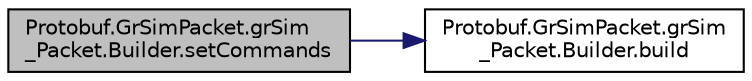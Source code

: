 digraph "Protobuf.GrSimPacket.grSim_Packet.Builder.setCommands"
{
 // INTERACTIVE_SVG=YES
  edge [fontname="Helvetica",fontsize="10",labelfontname="Helvetica",labelfontsize="10"];
  node [fontname="Helvetica",fontsize="10",shape=record];
  rankdir="LR";
  Node1 [label="Protobuf.GrSimPacket.grSim\l_Packet.Builder.setCommands",height=0.2,width=0.4,color="black", fillcolor="grey75", style="filled", fontcolor="black"];
  Node1 -> Node2 [color="midnightblue",fontsize="10",style="solid",fontname="Helvetica"];
  Node2 [label="Protobuf.GrSimPacket.grSim\l_Packet.Builder.build",height=0.2,width=0.4,color="black", fillcolor="white", style="filled",URL="$da/da7/class_protobuf_1_1_gr_sim_packet_1_1gr_sim___packet_1_1_builder.html#ad0e7f805b15b09d248ca88ef46db4c94"];
}
